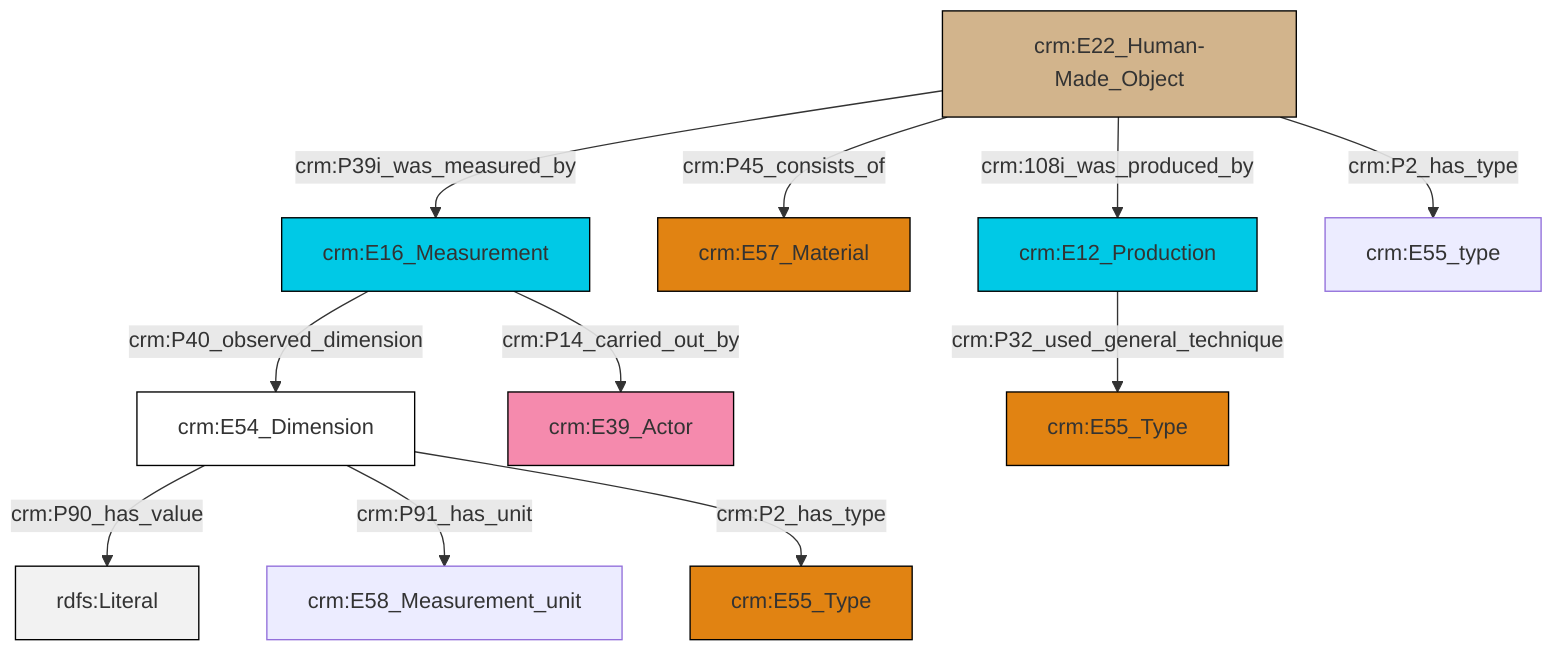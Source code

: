 graph TD
classDef Literal fill:#f2f2f2,stroke:#000000;
classDef CRM_Entity fill:#FFFFFF,stroke:#000000;
classDef Temporal_Entity fill:#00C9E6, stroke:#000000;
classDef Type fill:#E18312, stroke:#000000;
classDef Time-Span fill:#2C9C91, stroke:#000000;
classDef Appellation fill:#FFEB7F, stroke:#000000;
classDef Place fill:#008836, stroke:#000000;
classDef Persistent_Item fill:#B266B2, stroke:#000000;
classDef Conceptual_Object fill:#FFD700, stroke:#000000;
classDef Physical_Thing fill:#D2B48C, stroke:#000000;
classDef Actor fill:#f58aad, stroke:#000000;
classDef PC_Classes fill:#4ce600, stroke:#000000;
classDef Multi fill:#cccccc,stroke:#000000;

0["crm:E54_Dimension"]:::CRM_Entity -->|crm:P90_has_value| 1[rdfs:Literal]:::Literal
2["crm:E16_Measurement"]:::Temporal_Entity -->|crm:P40_observed_dimension| 0["crm:E54_Dimension"]:::CRM_Entity
3["crm:E22_Human-Made_Object"]:::Physical_Thing -->|crm:P39i_was_measured_by| 2["crm:E16_Measurement"]:::Temporal_Entity
0["crm:E54_Dimension"]:::CRM_Entity -->|crm:P91_has_unit| 4["crm:E58_Measurement_unit"]:::Default
0["crm:E54_Dimension"]:::CRM_Entity -->|crm:P2_has_type| 8["crm:E55_Type"]:::Type
2["crm:E16_Measurement"]:::Temporal_Entity -->|crm:P14_carried_out_by| 6["crm:E39_Actor"]:::Actor
3["crm:E22_Human-Made_Object"]:::Physical_Thing -->|crm:108i_was_produced_by| 11["crm:E12_Production"]:::Temporal_Entity
11["crm:E12_Production"]:::Temporal_Entity -->|crm:P32_used_general_technique| 17["crm:E55_Type"]:::Type
3["crm:E22_Human-Made_Object"]:::Physical_Thing -->|crm:P45_consists_of| 9["crm:E57_Material"]:::Type
3["crm:E22_Human-Made_Object"]:::Physical_Thing -->|crm:P2_has_type| 18["crm:E55_type"]:::Default